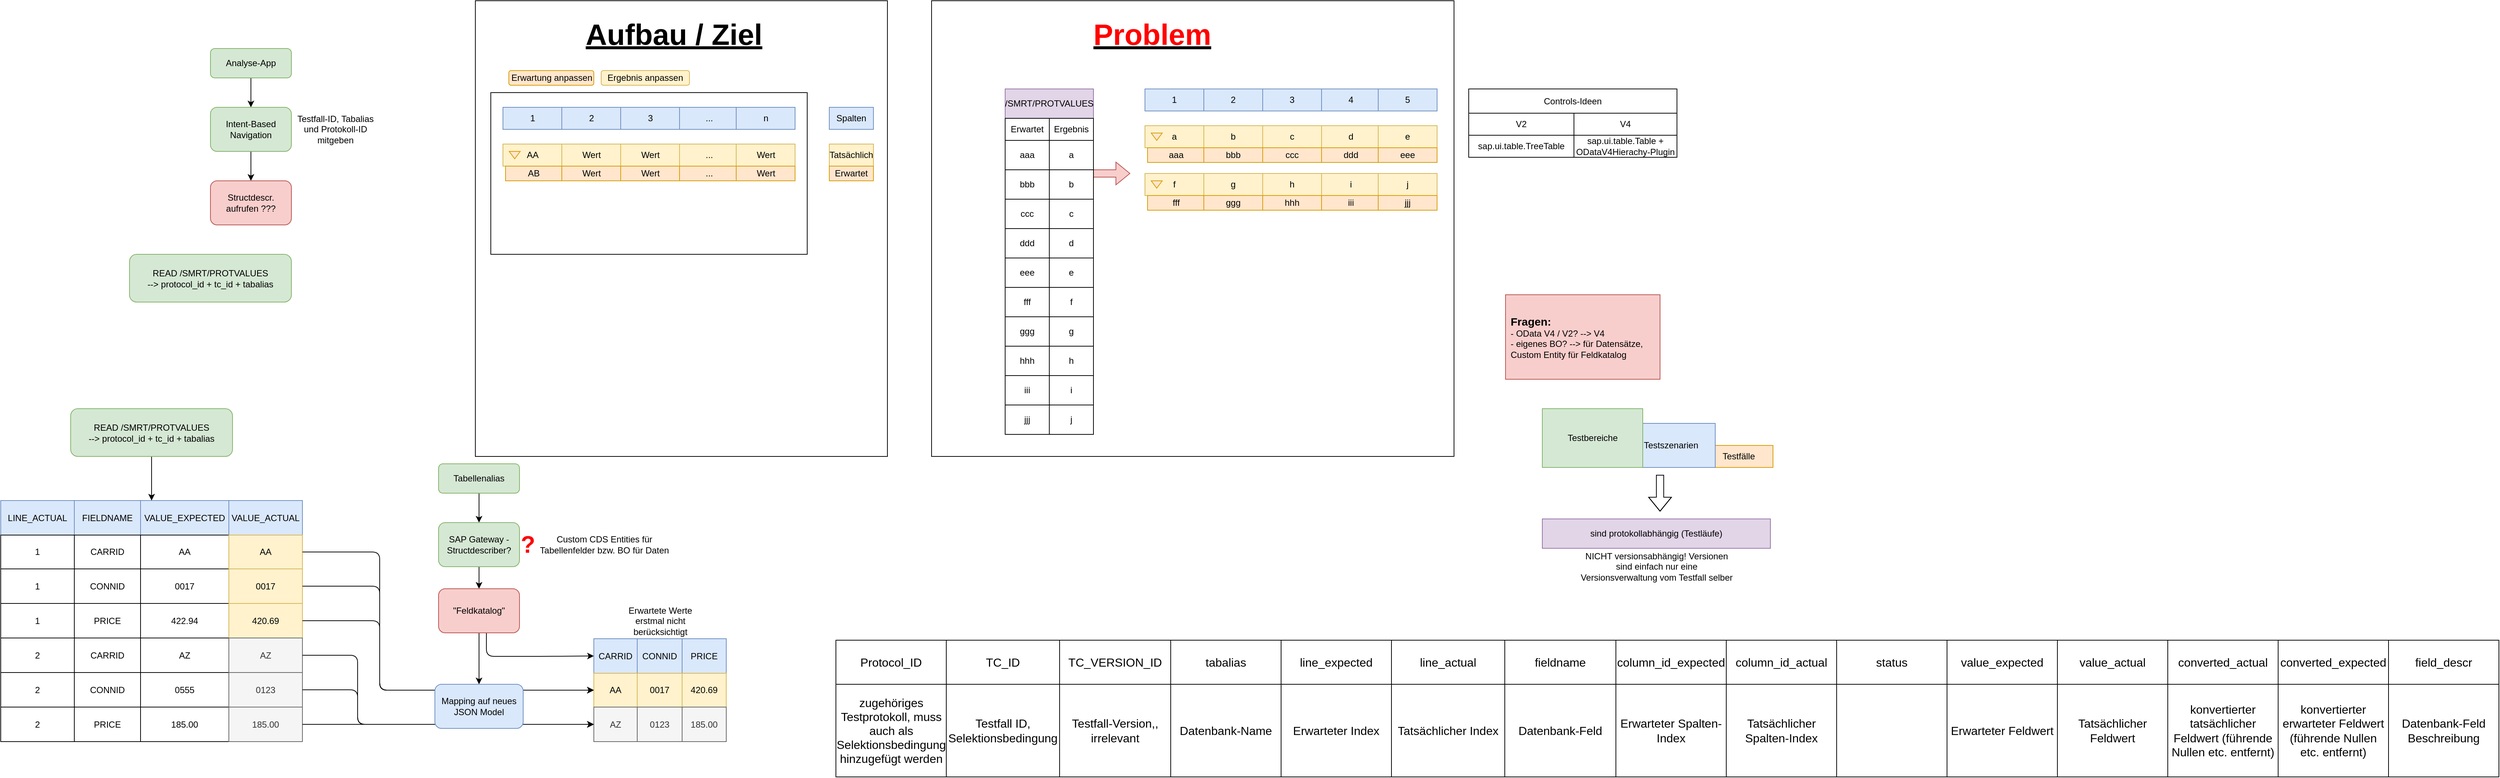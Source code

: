 <mxfile version="28.2.8">
  <diagram name="Seite-1" id="lBMEEyc_BJLMuaJKhjvF">
    <mxGraphModel dx="1426" dy="749" grid="1" gridSize="10" guides="1" tooltips="1" connect="1" arrows="1" fold="1" page="1" pageScale="1" pageWidth="827" pageHeight="1169" math="0" shadow="0">
      <root>
        <mxCell id="0" />
        <mxCell id="1" parent="0" />
        <mxCell id="tQHxq5KzASbdz7qVQXqO-63" value="" style="rounded=0;whiteSpace=wrap;html=1;" parent="1" vertex="1">
          <mxGeometry x="1320" y="80" width="710" height="620" as="geometry" />
        </mxCell>
        <mxCell id="tQHxq5KzASbdz7qVQXqO-61" value="" style="rounded=0;whiteSpace=wrap;html=1;" parent="1" vertex="1">
          <mxGeometry x="700" y="80" width="560" height="620" as="geometry" />
        </mxCell>
        <mxCell id="nAWwZKMb3a22kS9MdofH-3" style="edgeStyle=orthogonalEdgeStyle;rounded=0;orthogonalLoop=1;jettySize=auto;html=1;" parent="1" source="nAWwZKMb3a22kS9MdofH-1" target="nAWwZKMb3a22kS9MdofH-2" edge="1">
          <mxGeometry relative="1" as="geometry" />
        </mxCell>
        <mxCell id="nAWwZKMb3a22kS9MdofH-1" value="Analyse-App" style="rounded=1;whiteSpace=wrap;html=1;fillColor=#d5e8d4;strokeColor=#82b366;" parent="1" vertex="1">
          <mxGeometry x="340" y="145" width="110" height="40" as="geometry" />
        </mxCell>
        <mxCell id="nAWwZKMb3a22kS9MdofH-5" style="edgeStyle=orthogonalEdgeStyle;rounded=0;orthogonalLoop=1;jettySize=auto;html=1;" parent="1" source="nAWwZKMb3a22kS9MdofH-2" target="nAWwZKMb3a22kS9MdofH-4" edge="1">
          <mxGeometry relative="1" as="geometry" />
        </mxCell>
        <mxCell id="nAWwZKMb3a22kS9MdofH-2" value="Intent-Based Navigation" style="rounded=1;whiteSpace=wrap;html=1;fillColor=#d5e8d4;strokeColor=#82b366;" parent="1" vertex="1">
          <mxGeometry x="340" y="225" width="110" height="60" as="geometry" />
        </mxCell>
        <mxCell id="nAWwZKMb3a22kS9MdofH-4" value="Structdescr. aufrufen ???" style="rounded=1;whiteSpace=wrap;html=1;fillColor=#f8cecc;strokeColor=#b85450;" parent="1" vertex="1">
          <mxGeometry x="340" y="325" width="110" height="60" as="geometry" />
        </mxCell>
        <mxCell id="nAWwZKMb3a22kS9MdofH-6" value="READ /SMRT/PROTVALUES&lt;div&gt;--&amp;gt; protocol_id + tc_id + tabalias&lt;/div&gt;" style="rounded=1;whiteSpace=wrap;html=1;fillColor=#d5e8d4;strokeColor=#82b366;" parent="1" vertex="1">
          <mxGeometry x="230" y="425" width="220" height="65" as="geometry" />
        </mxCell>
        <mxCell id="nAWwZKMb3a22kS9MdofH-8" value="" style="rounded=0;whiteSpace=wrap;html=1;" parent="1" vertex="1">
          <mxGeometry x="721" y="205" width="430" height="220" as="geometry" />
        </mxCell>
        <mxCell id="nAWwZKMb3a22kS9MdofH-9" value="1" style="rounded=0;whiteSpace=wrap;html=1;fillColor=#dae8fc;strokeColor=#6c8ebf;" parent="1" vertex="1">
          <mxGeometry x="737.5" y="225" width="80" height="30" as="geometry" />
        </mxCell>
        <mxCell id="nAWwZKMb3a22kS9MdofH-10" value="2" style="rounded=0;whiteSpace=wrap;html=1;fillColor=#dae8fc;strokeColor=#6c8ebf;" parent="1" vertex="1">
          <mxGeometry x="817.5" y="225" width="80" height="30" as="geometry" />
        </mxCell>
        <mxCell id="nAWwZKMb3a22kS9MdofH-11" value="3" style="rounded=0;whiteSpace=wrap;html=1;fillColor=#dae8fc;strokeColor=#6c8ebf;" parent="1" vertex="1">
          <mxGeometry x="897.5" y="225" width="80" height="30" as="geometry" />
        </mxCell>
        <mxCell id="nAWwZKMb3a22kS9MdofH-12" value="..." style="rounded=0;whiteSpace=wrap;html=1;fillColor=#dae8fc;strokeColor=#6c8ebf;" parent="1" vertex="1">
          <mxGeometry x="977.5" y="225" width="80" height="30" as="geometry" />
        </mxCell>
        <mxCell id="nAWwZKMb3a22kS9MdofH-13" value="n" style="rounded=0;whiteSpace=wrap;html=1;fillColor=#dae8fc;strokeColor=#6c8ebf;" parent="1" vertex="1">
          <mxGeometry x="1054.5" y="225" width="80" height="30" as="geometry" />
        </mxCell>
        <mxCell id="nAWwZKMb3a22kS9MdofH-14" value="Spalten" style="text;html=1;whiteSpace=wrap;strokeColor=#6c8ebf;fillColor=#dae8fc;align=center;verticalAlign=middle;rounded=0;" parent="1" vertex="1">
          <mxGeometry x="1181" y="225" width="60" height="30" as="geometry" />
        </mxCell>
        <mxCell id="nAWwZKMb3a22kS9MdofH-16" value="AA" style="rounded=0;whiteSpace=wrap;html=1;fillColor=#fff2cc;strokeColor=#d6b656;" parent="1" vertex="1">
          <mxGeometry x="737.5" y="275" width="80" height="30" as="geometry" />
        </mxCell>
        <mxCell id="nAWwZKMb3a22kS9MdofH-17" value="Wert" style="rounded=0;whiteSpace=wrap;html=1;fillColor=#fff2cc;strokeColor=#d6b656;" parent="1" vertex="1">
          <mxGeometry x="817.5" y="275" width="80" height="30" as="geometry" />
        </mxCell>
        <mxCell id="nAWwZKMb3a22kS9MdofH-18" value="Wert" style="rounded=0;whiteSpace=wrap;html=1;fillColor=#fff2cc;strokeColor=#d6b656;" parent="1" vertex="1">
          <mxGeometry x="897.5" y="275" width="80" height="30" as="geometry" />
        </mxCell>
        <mxCell id="nAWwZKMb3a22kS9MdofH-21" value="..." style="rounded=0;whiteSpace=wrap;html=1;fillColor=#fff2cc;strokeColor=#d6b656;" parent="1" vertex="1">
          <mxGeometry x="977.5" y="275" width="80" height="30" as="geometry" />
        </mxCell>
        <mxCell id="nAWwZKMb3a22kS9MdofH-22" value="Wert" style="rounded=0;whiteSpace=wrap;html=1;fillColor=#fff2cc;strokeColor=#d6b656;" parent="1" vertex="1">
          <mxGeometry x="1054.5" y="275" width="80" height="30" as="geometry" />
        </mxCell>
        <mxCell id="nAWwZKMb3a22kS9MdofH-24" value="AB" style="rounded=0;whiteSpace=wrap;html=1;fillColor=#ffe6cc;strokeColor=#d79b00;" parent="1" vertex="1">
          <mxGeometry x="741" y="305" width="76.5" height="20" as="geometry" />
        </mxCell>
        <mxCell id="nAWwZKMb3a22kS9MdofH-25" value="Wert" style="rounded=0;whiteSpace=wrap;html=1;fillColor=#ffe6cc;strokeColor=#d79b00;" parent="1" vertex="1">
          <mxGeometry x="817.5" y="305" width="80" height="20" as="geometry" />
        </mxCell>
        <mxCell id="nAWwZKMb3a22kS9MdofH-26" value="Wert" style="rounded=0;whiteSpace=wrap;html=1;fillColor=#ffe6cc;strokeColor=#d79b00;" parent="1" vertex="1">
          <mxGeometry x="897.5" y="305" width="80" height="20" as="geometry" />
        </mxCell>
        <mxCell id="nAWwZKMb3a22kS9MdofH-27" value="..." style="rounded=0;whiteSpace=wrap;html=1;fillColor=#ffe6cc;strokeColor=#d79b00;" parent="1" vertex="1">
          <mxGeometry x="977.5" y="305" width="80" height="20" as="geometry" />
        </mxCell>
        <mxCell id="nAWwZKMb3a22kS9MdofH-28" value="Wert" style="rounded=0;whiteSpace=wrap;html=1;fillColor=#ffe6cc;strokeColor=#d79b00;" parent="1" vertex="1">
          <mxGeometry x="1054.5" y="305" width="80" height="20" as="geometry" />
        </mxCell>
        <mxCell id="nAWwZKMb3a22kS9MdofH-29" value="" style="triangle;whiteSpace=wrap;html=1;rotation=90;fillColor=#ffe6cc;strokeColor=#d79b00;" parent="1" vertex="1">
          <mxGeometry x="748.5" y="282.5" width="10" height="15" as="geometry" />
        </mxCell>
        <mxCell id="nAWwZKMb3a22kS9MdofH-30" value="Tatsächlich" style="rounded=0;whiteSpace=wrap;html=1;fillColor=#fff2cc;strokeColor=#d6b656;" parent="1" vertex="1">
          <mxGeometry x="1181" y="275" width="60" height="30" as="geometry" />
        </mxCell>
        <mxCell id="nAWwZKMb3a22kS9MdofH-31" value="Erwartet" style="rounded=0;whiteSpace=wrap;html=1;fillColor=#ffe6cc;strokeColor=#d79b00;" parent="1" vertex="1">
          <mxGeometry x="1181" y="305" width="60" height="20" as="geometry" />
        </mxCell>
        <mxCell id="Tf0pKiQDm-MoqfeCtS7O-1" value="Erwartung anpassen" style="rounded=1;whiteSpace=wrap;html=1;fillColor=#ffe6cc;strokeColor=#d79b00;" parent="1" vertex="1">
          <mxGeometry x="745.5" y="175" width="115.5" height="20" as="geometry" />
        </mxCell>
        <mxCell id="Tf0pKiQDm-MoqfeCtS7O-2" value="Ergebnis anpassen" style="rounded=1;whiteSpace=wrap;html=1;fillColor=#fff2cc;strokeColor=#d6b656;" parent="1" vertex="1">
          <mxGeometry x="871" y="175" width="120" height="20" as="geometry" />
        </mxCell>
        <mxCell id="tQHxq5KzASbdz7qVQXqO-1" value="Testfälle" style="rounded=0;whiteSpace=wrap;html=1;fillColor=#ffe6cc;strokeColor=#d79b00;" parent="1" vertex="1">
          <mxGeometry x="2370" y="685" width="93.5" height="30" as="geometry" />
        </mxCell>
        <mxCell id="tQHxq5KzASbdz7qVQXqO-2" value="Testszenarien" style="rounded=0;whiteSpace=wrap;html=1;fillColor=#dae8fc;strokeColor=#6c8ebf;" parent="1" vertex="1">
          <mxGeometry x="2265" y="655" width="120" height="60" as="geometry" />
        </mxCell>
        <mxCell id="tQHxq5KzASbdz7qVQXqO-3" value="Testbereiche" style="rounded=0;whiteSpace=wrap;html=1;labelPosition=center;verticalLabelPosition=middle;align=center;verticalAlign=middle;fillColor=#d5e8d4;strokeColor=#82b366;" parent="1" vertex="1">
          <mxGeometry x="2150" y="635" width="136.5" height="80" as="geometry" />
        </mxCell>
        <mxCell id="tQHxq5KzASbdz7qVQXqO-4" value="sind protokollabhängig (Testläufe)" style="rounded=0;whiteSpace=wrap;html=1;fillColor=#e1d5e7;strokeColor=#9673a6;" parent="1" vertex="1">
          <mxGeometry x="2150" y="785" width="310" height="40" as="geometry" />
        </mxCell>
        <mxCell id="tQHxq5KzASbdz7qVQXqO-6" value="" style="shape=flexArrow;endArrow=classic;html=1;rounded=0;" parent="1" edge="1">
          <mxGeometry width="50" height="50" relative="1" as="geometry">
            <mxPoint x="2310" y="725" as="sourcePoint" />
            <mxPoint x="2310" y="775" as="targetPoint" />
            <Array as="points">
              <mxPoint x="2310" y="745" />
            </Array>
          </mxGeometry>
        </mxCell>
        <mxCell id="tQHxq5KzASbdz7qVQXqO-7" value="Testfall-ID, Tabalias und Protokoll-ID mitgeben" style="text;html=1;whiteSpace=wrap;strokeColor=none;fillColor=none;align=center;verticalAlign=middle;rounded=0;" parent="1" vertex="1">
          <mxGeometry x="450" y="235" width="120" height="40" as="geometry" />
        </mxCell>
        <mxCell id="tQHxq5KzASbdz7qVQXqO-13" value="aaa" style="rounded=0;whiteSpace=wrap;html=1;" parent="1" vertex="1">
          <mxGeometry x="1420" y="270" width="60" height="40" as="geometry" />
        </mxCell>
        <mxCell id="tQHxq5KzASbdz7qVQXqO-23" value="/SMRT/PROTVALUES" style="rounded=0;whiteSpace=wrap;html=1;fillColor=#e1d5e7;strokeColor=#9673a6;" parent="1" vertex="1">
          <mxGeometry x="1420" y="200" width="120" height="40" as="geometry" />
        </mxCell>
        <mxCell id="tQHxq5KzASbdz7qVQXqO-24" value="1" style="rounded=0;whiteSpace=wrap;html=1;fillColor=#dae8fc;strokeColor=#6c8ebf;" parent="1" vertex="1">
          <mxGeometry x="1610" y="200" width="80" height="30" as="geometry" />
        </mxCell>
        <mxCell id="tQHxq5KzASbdz7qVQXqO-25" value="2" style="rounded=0;whiteSpace=wrap;html=1;fillColor=#dae8fc;strokeColor=#6c8ebf;" parent="1" vertex="1">
          <mxGeometry x="1690" y="200" width="80" height="30" as="geometry" />
        </mxCell>
        <mxCell id="tQHxq5KzASbdz7qVQXqO-26" value="3" style="rounded=0;whiteSpace=wrap;html=1;fillColor=#dae8fc;strokeColor=#6c8ebf;" parent="1" vertex="1">
          <mxGeometry x="1770" y="200" width="80" height="30" as="geometry" />
        </mxCell>
        <mxCell id="tQHxq5KzASbdz7qVQXqO-27" value="4" style="rounded=0;whiteSpace=wrap;html=1;fillColor=#dae8fc;strokeColor=#6c8ebf;" parent="1" vertex="1">
          <mxGeometry x="1850" y="200" width="80" height="30" as="geometry" />
        </mxCell>
        <mxCell id="tQHxq5KzASbdz7qVQXqO-28" value="5" style="rounded=0;whiteSpace=wrap;html=1;fillColor=#dae8fc;strokeColor=#6c8ebf;" parent="1" vertex="1">
          <mxGeometry x="1927" y="200" width="80" height="30" as="geometry" />
        </mxCell>
        <mxCell id="tQHxq5KzASbdz7qVQXqO-29" value="a" style="rounded=0;whiteSpace=wrap;html=1;fillColor=#fff2cc;strokeColor=#d6b656;" parent="1" vertex="1">
          <mxGeometry x="1610" y="250" width="80" height="30" as="geometry" />
        </mxCell>
        <mxCell id="tQHxq5KzASbdz7qVQXqO-30" value="b" style="rounded=0;whiteSpace=wrap;html=1;fillColor=#fff2cc;strokeColor=#d6b656;" parent="1" vertex="1">
          <mxGeometry x="1690" y="250" width="80" height="30" as="geometry" />
        </mxCell>
        <mxCell id="tQHxq5KzASbdz7qVQXqO-31" value="c" style="rounded=0;whiteSpace=wrap;html=1;fillColor=#fff2cc;strokeColor=#d6b656;" parent="1" vertex="1">
          <mxGeometry x="1770" y="250" width="80" height="30" as="geometry" />
        </mxCell>
        <mxCell id="tQHxq5KzASbdz7qVQXqO-32" value="d" style="rounded=0;whiteSpace=wrap;html=1;fillColor=#fff2cc;strokeColor=#d6b656;" parent="1" vertex="1">
          <mxGeometry x="1850" y="250" width="80" height="30" as="geometry" />
        </mxCell>
        <mxCell id="tQHxq5KzASbdz7qVQXqO-33" value="e" style="rounded=0;whiteSpace=wrap;html=1;fillColor=#fff2cc;strokeColor=#d6b656;" parent="1" vertex="1">
          <mxGeometry x="1927" y="250" width="80" height="30" as="geometry" />
        </mxCell>
        <mxCell id="tQHxq5KzASbdz7qVQXqO-34" value="aaa" style="rounded=0;whiteSpace=wrap;html=1;fillColor=#ffe6cc;strokeColor=#d79b00;" parent="1" vertex="1">
          <mxGeometry x="1613.5" y="280" width="76.5" height="20" as="geometry" />
        </mxCell>
        <mxCell id="tQHxq5KzASbdz7qVQXqO-35" value="bbb" style="rounded=0;whiteSpace=wrap;html=1;fillColor=#ffe6cc;strokeColor=#d79b00;" parent="1" vertex="1">
          <mxGeometry x="1690" y="280" width="80" height="20" as="geometry" />
        </mxCell>
        <mxCell id="tQHxq5KzASbdz7qVQXqO-36" value="ccc" style="rounded=0;whiteSpace=wrap;html=1;fillColor=#ffe6cc;strokeColor=#d79b00;" parent="1" vertex="1">
          <mxGeometry x="1770" y="280" width="80" height="20" as="geometry" />
        </mxCell>
        <mxCell id="tQHxq5KzASbdz7qVQXqO-37" value="ddd" style="rounded=0;whiteSpace=wrap;html=1;fillColor=#ffe6cc;strokeColor=#d79b00;" parent="1" vertex="1">
          <mxGeometry x="1850" y="280" width="80" height="20" as="geometry" />
        </mxCell>
        <mxCell id="tQHxq5KzASbdz7qVQXqO-38" value="eee" style="rounded=0;whiteSpace=wrap;html=1;fillColor=#ffe6cc;strokeColor=#d79b00;" parent="1" vertex="1">
          <mxGeometry x="1927" y="280" width="80" height="20" as="geometry" />
        </mxCell>
        <mxCell id="tQHxq5KzASbdz7qVQXqO-39" value="" style="triangle;whiteSpace=wrap;html=1;rotation=90;fillColor=#ffe6cc;strokeColor=#d79b00;" parent="1" vertex="1">
          <mxGeometry x="1621" y="257.5" width="10" height="15" as="geometry" />
        </mxCell>
        <mxCell id="tQHxq5KzASbdz7qVQXqO-40" value="f" style="rounded=0;whiteSpace=wrap;html=1;fillColor=#fff2cc;strokeColor=#d6b656;" parent="1" vertex="1">
          <mxGeometry x="1610" y="315" width="80" height="30" as="geometry" />
        </mxCell>
        <mxCell id="tQHxq5KzASbdz7qVQXqO-41" value="g" style="rounded=0;whiteSpace=wrap;html=1;fillColor=#fff2cc;strokeColor=#d6b656;" parent="1" vertex="1">
          <mxGeometry x="1690" y="315" width="80" height="30" as="geometry" />
        </mxCell>
        <mxCell id="tQHxq5KzASbdz7qVQXqO-42" value="h" style="rounded=0;whiteSpace=wrap;html=1;fillColor=#fff2cc;strokeColor=#d6b656;" parent="1" vertex="1">
          <mxGeometry x="1770" y="315" width="80" height="30" as="geometry" />
        </mxCell>
        <mxCell id="tQHxq5KzASbdz7qVQXqO-43" value="i" style="rounded=0;whiteSpace=wrap;html=1;fillColor=#fff2cc;strokeColor=#d6b656;" parent="1" vertex="1">
          <mxGeometry x="1850" y="315" width="80" height="30" as="geometry" />
        </mxCell>
        <mxCell id="tQHxq5KzASbdz7qVQXqO-44" value="j" style="rounded=0;whiteSpace=wrap;html=1;fillColor=#fff2cc;strokeColor=#d6b656;" parent="1" vertex="1">
          <mxGeometry x="1927" y="315" width="80" height="30" as="geometry" />
        </mxCell>
        <mxCell id="tQHxq5KzASbdz7qVQXqO-45" value="fff" style="rounded=0;whiteSpace=wrap;html=1;fillColor=#ffe6cc;strokeColor=#d79b00;" parent="1" vertex="1">
          <mxGeometry x="1613.5" y="345" width="76.5" height="20" as="geometry" />
        </mxCell>
        <mxCell id="tQHxq5KzASbdz7qVQXqO-46" value="ggg" style="rounded=0;whiteSpace=wrap;html=1;fillColor=#ffe6cc;strokeColor=#d79b00;" parent="1" vertex="1">
          <mxGeometry x="1690" y="345" width="80" height="20" as="geometry" />
        </mxCell>
        <mxCell id="tQHxq5KzASbdz7qVQXqO-47" value="hhh" style="rounded=0;whiteSpace=wrap;html=1;fillColor=#ffe6cc;strokeColor=#d79b00;" parent="1" vertex="1">
          <mxGeometry x="1770" y="345" width="80" height="20" as="geometry" />
        </mxCell>
        <mxCell id="tQHxq5KzASbdz7qVQXqO-48" value="iii" style="rounded=0;whiteSpace=wrap;html=1;fillColor=#ffe6cc;strokeColor=#d79b00;" parent="1" vertex="1">
          <mxGeometry x="1850" y="345" width="80" height="20" as="geometry" />
        </mxCell>
        <mxCell id="tQHxq5KzASbdz7qVQXqO-49" value="jjj" style="rounded=0;whiteSpace=wrap;html=1;fillColor=#ffe6cc;strokeColor=#d79b00;" parent="1" vertex="1">
          <mxGeometry x="1927" y="345" width="80" height="20" as="geometry" />
        </mxCell>
        <mxCell id="tQHxq5KzASbdz7qVQXqO-50" value="" style="triangle;whiteSpace=wrap;html=1;rotation=90;fillColor=#ffe6cc;strokeColor=#d79b00;" parent="1" vertex="1">
          <mxGeometry x="1621" y="322.5" width="10" height="15" as="geometry" />
        </mxCell>
        <mxCell id="tQHxq5KzASbdz7qVQXqO-51" value="" style="shape=flexArrow;endArrow=classic;html=1;rounded=0;fillColor=#f8cecc;strokeColor=#b85450;" parent="1" edge="1">
          <mxGeometry width="50" height="50" relative="1" as="geometry">
            <mxPoint x="1530" y="315" as="sourcePoint" />
            <mxPoint x="1590" y="315" as="targetPoint" />
          </mxGeometry>
        </mxCell>
        <mxCell id="tQHxq5KzASbdz7qVQXqO-53" value="&lt;b&gt;&lt;u&gt;Aufbau / Ziel&lt;/u&gt;&lt;/b&gt;" style="text;html=1;whiteSpace=wrap;strokeColor=none;fillColor=none;align=center;verticalAlign=middle;rounded=0;fontSize=40;" parent="1" vertex="1">
          <mxGeometry x="840" y="90" width="260" height="70" as="geometry" />
        </mxCell>
        <mxCell id="tQHxq5KzASbdz7qVQXqO-57" value="NICHT versionsabhängig! Versionen sind einfach nur eine Versionsverwaltung vom Testfall selber" style="text;html=1;whiteSpace=wrap;strokeColor=none;fillColor=none;align=center;verticalAlign=middle;rounded=0;" parent="1" vertex="1">
          <mxGeometry x="2198.5" y="825" width="213" height="50" as="geometry" />
        </mxCell>
        <mxCell id="tQHxq5KzASbdz7qVQXqO-62" value="&lt;b&gt;&lt;u&gt;&lt;font style=&quot;color: rgb(255, 0, 0);&quot;&gt;Problem&lt;/font&gt;&lt;/u&gt;&lt;/b&gt;" style="text;html=1;whiteSpace=wrap;strokeColor=none;fillColor=none;align=center;verticalAlign=middle;rounded=0;fontSize=40;" parent="1" vertex="1">
          <mxGeometry x="1490" y="90" width="260" height="70" as="geometry" />
        </mxCell>
        <mxCell id="dm4QpjcQpoRG3GsXEh8C-5" value="a" style="rounded=0;whiteSpace=wrap;html=1;" parent="1" vertex="1">
          <mxGeometry x="1480" y="270" width="60" height="40" as="geometry" />
        </mxCell>
        <mxCell id="dm4QpjcQpoRG3GsXEh8C-6" value="bbb" style="rounded=0;whiteSpace=wrap;html=1;" parent="1" vertex="1">
          <mxGeometry x="1420" y="310" width="60" height="40" as="geometry" />
        </mxCell>
        <mxCell id="dm4QpjcQpoRG3GsXEh8C-7" value="b" style="rounded=0;whiteSpace=wrap;html=1;" parent="1" vertex="1">
          <mxGeometry x="1480" y="310" width="60" height="40" as="geometry" />
        </mxCell>
        <mxCell id="dm4QpjcQpoRG3GsXEh8C-8" value="ccc" style="rounded=0;whiteSpace=wrap;html=1;" parent="1" vertex="1">
          <mxGeometry x="1420" y="350" width="60" height="40" as="geometry" />
        </mxCell>
        <mxCell id="dm4QpjcQpoRG3GsXEh8C-9" value="c" style="rounded=0;whiteSpace=wrap;html=1;" parent="1" vertex="1">
          <mxGeometry x="1480" y="350" width="60" height="40" as="geometry" />
        </mxCell>
        <mxCell id="dm4QpjcQpoRG3GsXEh8C-10" value="ddd" style="rounded=0;whiteSpace=wrap;html=1;" parent="1" vertex="1">
          <mxGeometry x="1420" y="390" width="60" height="40" as="geometry" />
        </mxCell>
        <mxCell id="dm4QpjcQpoRG3GsXEh8C-11" value="d" style="rounded=0;whiteSpace=wrap;html=1;" parent="1" vertex="1">
          <mxGeometry x="1480" y="390" width="60" height="40" as="geometry" />
        </mxCell>
        <mxCell id="dm4QpjcQpoRG3GsXEh8C-12" value="eee" style="rounded=0;whiteSpace=wrap;html=1;" parent="1" vertex="1">
          <mxGeometry x="1420" y="430" width="60" height="40" as="geometry" />
        </mxCell>
        <mxCell id="dm4QpjcQpoRG3GsXEh8C-13" value="e" style="rounded=0;whiteSpace=wrap;html=1;" parent="1" vertex="1">
          <mxGeometry x="1480" y="430" width="60" height="40" as="geometry" />
        </mxCell>
        <mxCell id="dm4QpjcQpoRG3GsXEh8C-14" value="fff" style="rounded=0;whiteSpace=wrap;html=1;" parent="1" vertex="1">
          <mxGeometry x="1420" y="470" width="60" height="40" as="geometry" />
        </mxCell>
        <mxCell id="dm4QpjcQpoRG3GsXEh8C-15" value="f" style="rounded=0;whiteSpace=wrap;html=1;" parent="1" vertex="1">
          <mxGeometry x="1480" y="470" width="60" height="40" as="geometry" />
        </mxCell>
        <mxCell id="dm4QpjcQpoRG3GsXEh8C-16" value="ggg" style="rounded=0;whiteSpace=wrap;html=1;" parent="1" vertex="1">
          <mxGeometry x="1420" y="510" width="60" height="40" as="geometry" />
        </mxCell>
        <mxCell id="dm4QpjcQpoRG3GsXEh8C-17" value="g" style="rounded=0;whiteSpace=wrap;html=1;" parent="1" vertex="1">
          <mxGeometry x="1480" y="510" width="60" height="40" as="geometry" />
        </mxCell>
        <mxCell id="dm4QpjcQpoRG3GsXEh8C-18" value="hhh" style="rounded=0;whiteSpace=wrap;html=1;" parent="1" vertex="1">
          <mxGeometry x="1420" y="550" width="60" height="40" as="geometry" />
        </mxCell>
        <mxCell id="dm4QpjcQpoRG3GsXEh8C-19" value="h" style="rounded=0;whiteSpace=wrap;html=1;" parent="1" vertex="1">
          <mxGeometry x="1480" y="550" width="60" height="40" as="geometry" />
        </mxCell>
        <mxCell id="dm4QpjcQpoRG3GsXEh8C-20" value="iii" style="rounded=0;whiteSpace=wrap;html=1;" parent="1" vertex="1">
          <mxGeometry x="1420" y="590" width="60" height="40" as="geometry" />
        </mxCell>
        <mxCell id="dm4QpjcQpoRG3GsXEh8C-21" value="i" style="rounded=0;whiteSpace=wrap;html=1;" parent="1" vertex="1">
          <mxGeometry x="1480" y="590" width="60" height="40" as="geometry" />
        </mxCell>
        <mxCell id="dm4QpjcQpoRG3GsXEh8C-22" value="jjj" style="rounded=0;whiteSpace=wrap;html=1;" parent="1" vertex="1">
          <mxGeometry x="1420" y="630" width="60" height="40" as="geometry" />
        </mxCell>
        <mxCell id="dm4QpjcQpoRG3GsXEh8C-23" value="j" style="rounded=0;whiteSpace=wrap;html=1;" parent="1" vertex="1">
          <mxGeometry x="1480" y="630" width="60" height="40" as="geometry" />
        </mxCell>
        <mxCell id="dm4QpjcQpoRG3GsXEh8C-24" value="Erwartet" style="rounded=0;whiteSpace=wrap;html=1;" parent="1" vertex="1">
          <mxGeometry x="1420" y="240" width="60" height="30" as="geometry" />
        </mxCell>
        <mxCell id="dm4QpjcQpoRG3GsXEh8C-25" value="Ergebnis" style="rounded=0;whiteSpace=wrap;html=1;" parent="1" vertex="1">
          <mxGeometry x="1480" y="240" width="60" height="30" as="geometry" />
        </mxCell>
        <mxCell id="dm4QpjcQpoRG3GsXEh8C-27" value="Controls-Ideen" style="rounded=0;whiteSpace=wrap;html=1;direction=south;" parent="1" vertex="1">
          <mxGeometry x="2050" y="200" width="283" height="33" as="geometry" />
        </mxCell>
        <mxCell id="dm4QpjcQpoRG3GsXEh8C-29" value="V2" style="rounded=0;whiteSpace=wrap;html=1;" parent="1" vertex="1">
          <mxGeometry x="2050" y="233" width="143" height="30" as="geometry" />
        </mxCell>
        <mxCell id="dm4QpjcQpoRG3GsXEh8C-30" value="V4" style="rounded=0;whiteSpace=wrap;html=1;" parent="1" vertex="1">
          <mxGeometry x="2193" y="233" width="140" height="30" as="geometry" />
        </mxCell>
        <mxCell id="dm4QpjcQpoRG3GsXEh8C-32" value="sap.ui.table.TreeTable" style="rounded=0;whiteSpace=wrap;html=1;" parent="1" vertex="1">
          <mxGeometry x="2050" y="263" width="143" height="30" as="geometry" />
        </mxCell>
        <mxCell id="dm4QpjcQpoRG3GsXEh8C-33" value="sap.ui.table.Table + ODataV4Hierachy-Plugin" style="rounded=0;whiteSpace=wrap;html=1;" parent="1" vertex="1">
          <mxGeometry x="2193" y="263" width="140" height="30" as="geometry" />
        </mxCell>
        <mxCell id="dm4QpjcQpoRG3GsXEh8C-35" value="&lt;b&gt;&lt;font style=&quot;font-size: 15px;&quot;&gt;Fragen:&lt;/font&gt;&lt;/b&gt;&lt;div&gt;- OData V4 / V2? --&amp;gt; V4&lt;/div&gt;&lt;div&gt;- eigenes BO? --&amp;gt; für Datensätze, Custom Entity für Feldkatalog&lt;/div&gt;" style="text;html=1;whiteSpace=wrap;align=left;verticalAlign=middle;rounded=0;fillColor=#f8cecc;strokeColor=#b85450;spacingLeft=5;" parent="1" vertex="1">
          <mxGeometry x="2100" y="480" width="210" height="115" as="geometry" />
        </mxCell>
        <mxCell id="dm4QpjcQpoRG3GsXEh8C-40" value="" style="childLayout=tableLayout;recursiveResize=0;shadow=0;fillColor=none;" parent="1" vertex="1">
          <mxGeometry x="55" y="760" width="410" height="328" as="geometry" />
        </mxCell>
        <mxCell id="dm4QpjcQpoRG3GsXEh8C-41" value="" style="shape=tableRow;horizontal=0;startSize=0;swimlaneHead=0;swimlaneBody=0;top=0;left=0;bottom=0;right=0;dropTarget=0;collapsible=0;recursiveResize=0;expand=0;fontStyle=0;fillColor=#dae8fc;strokeColor=#6c8ebf;" parent="dm4QpjcQpoRG3GsXEh8C-40" vertex="1">
          <mxGeometry width="410" height="47" as="geometry" />
        </mxCell>
        <mxCell id="dm4QpjcQpoRG3GsXEh8C-42" value="LINE_ACTUAL" style="connectable=0;recursiveResize=0;strokeColor=#6c8ebf;fillColor=#dae8fc;align=center;whiteSpace=wrap;html=1;" parent="dm4QpjcQpoRG3GsXEh8C-41" vertex="1">
          <mxGeometry width="100" height="47" as="geometry">
            <mxRectangle width="100" height="47" as="alternateBounds" />
          </mxGeometry>
        </mxCell>
        <mxCell id="dm4QpjcQpoRG3GsXEh8C-43" value="FIELDNAME" style="connectable=0;recursiveResize=0;strokeColor=#6c8ebf;fillColor=#dae8fc;align=center;whiteSpace=wrap;html=1;" parent="dm4QpjcQpoRG3GsXEh8C-41" vertex="1">
          <mxGeometry x="100" width="90" height="47" as="geometry">
            <mxRectangle width="90" height="47" as="alternateBounds" />
          </mxGeometry>
        </mxCell>
        <mxCell id="dm4QpjcQpoRG3GsXEh8C-44" value="VALUE_EXPECTED" style="connectable=0;recursiveResize=0;strokeColor=#6c8ebf;fillColor=#dae8fc;align=center;whiteSpace=wrap;html=1;" parent="dm4QpjcQpoRG3GsXEh8C-41" vertex="1">
          <mxGeometry x="190" width="120" height="47" as="geometry">
            <mxRectangle width="120" height="47" as="alternateBounds" />
          </mxGeometry>
        </mxCell>
        <mxCell id="dm4QpjcQpoRG3GsXEh8C-53" value="VALUE_ACTUAL" style="connectable=0;recursiveResize=0;strokeColor=#6c8ebf;fillColor=#dae8fc;align=center;whiteSpace=wrap;html=1;" parent="dm4QpjcQpoRG3GsXEh8C-41" vertex="1">
          <mxGeometry x="310" width="100" height="47" as="geometry">
            <mxRectangle width="100" height="47" as="alternateBounds" />
          </mxGeometry>
        </mxCell>
        <mxCell id="dm4QpjcQpoRG3GsXEh8C-45" style="shape=tableRow;horizontal=0;startSize=0;swimlaneHead=0;swimlaneBody=0;top=0;left=0;bottom=0;right=0;dropTarget=0;collapsible=0;recursiveResize=0;expand=0;fontStyle=0;fillColor=#fff2cc;strokeColor=#d6b656;" parent="dm4QpjcQpoRG3GsXEh8C-40" vertex="1">
          <mxGeometry y="47" width="410" height="46" as="geometry" />
        </mxCell>
        <mxCell id="dm4QpjcQpoRG3GsXEh8C-46" value="1" style="connectable=0;recursiveResize=0;align=center;whiteSpace=wrap;html=1;" parent="dm4QpjcQpoRG3GsXEh8C-45" vertex="1">
          <mxGeometry width="100" height="46" as="geometry">
            <mxRectangle width="100" height="46" as="alternateBounds" />
          </mxGeometry>
        </mxCell>
        <mxCell id="dm4QpjcQpoRG3GsXEh8C-47" value="CARRID" style="connectable=0;recursiveResize=0;align=center;whiteSpace=wrap;html=1;" parent="dm4QpjcQpoRG3GsXEh8C-45" vertex="1">
          <mxGeometry x="100" width="90" height="46" as="geometry">
            <mxRectangle width="90" height="46" as="alternateBounds" />
          </mxGeometry>
        </mxCell>
        <mxCell id="dm4QpjcQpoRG3GsXEh8C-48" value="AA" style="connectable=0;recursiveResize=0;align=center;whiteSpace=wrap;html=1;" parent="dm4QpjcQpoRG3GsXEh8C-45" vertex="1">
          <mxGeometry x="190" width="120" height="46" as="geometry">
            <mxRectangle width="120" height="46" as="alternateBounds" />
          </mxGeometry>
        </mxCell>
        <mxCell id="dm4QpjcQpoRG3GsXEh8C-54" value="AA" style="connectable=0;recursiveResize=0;strokeColor=#d6b656;fillColor=#fff2cc;align=center;whiteSpace=wrap;html=1;" parent="dm4QpjcQpoRG3GsXEh8C-45" vertex="1">
          <mxGeometry x="310" width="100" height="46" as="geometry">
            <mxRectangle width="100" height="46" as="alternateBounds" />
          </mxGeometry>
        </mxCell>
        <mxCell id="dm4QpjcQpoRG3GsXEh8C-49" style="shape=tableRow;horizontal=0;startSize=0;swimlaneHead=0;swimlaneBody=0;top=0;left=0;bottom=0;right=0;dropTarget=0;collapsible=0;recursiveResize=0;expand=0;fontStyle=0;fillColor=#fff2cc;strokeColor=#d6b656;" parent="dm4QpjcQpoRG3GsXEh8C-40" vertex="1">
          <mxGeometry y="93" width="410" height="47" as="geometry" />
        </mxCell>
        <mxCell id="dm4QpjcQpoRG3GsXEh8C-50" value="1" style="connectable=0;recursiveResize=0;align=center;whiteSpace=wrap;html=1;" parent="dm4QpjcQpoRG3GsXEh8C-49" vertex="1">
          <mxGeometry width="100" height="47" as="geometry">
            <mxRectangle width="100" height="47" as="alternateBounds" />
          </mxGeometry>
        </mxCell>
        <mxCell id="dm4QpjcQpoRG3GsXEh8C-51" value="CONNID" style="connectable=0;recursiveResize=0;align=center;whiteSpace=wrap;html=1;" parent="dm4QpjcQpoRG3GsXEh8C-49" vertex="1">
          <mxGeometry x="100" width="90" height="47" as="geometry">
            <mxRectangle width="90" height="47" as="alternateBounds" />
          </mxGeometry>
        </mxCell>
        <mxCell id="dm4QpjcQpoRG3GsXEh8C-52" value="0017" style="connectable=0;recursiveResize=0;align=center;whiteSpace=wrap;html=1;" parent="dm4QpjcQpoRG3GsXEh8C-49" vertex="1">
          <mxGeometry x="190" width="120" height="47" as="geometry">
            <mxRectangle width="120" height="47" as="alternateBounds" />
          </mxGeometry>
        </mxCell>
        <mxCell id="dm4QpjcQpoRG3GsXEh8C-55" value="0017" style="connectable=0;recursiveResize=0;strokeColor=#d6b656;fillColor=#fff2cc;align=center;whiteSpace=wrap;html=1;" parent="dm4QpjcQpoRG3GsXEh8C-49" vertex="1">
          <mxGeometry x="310" width="100" height="47" as="geometry">
            <mxRectangle width="100" height="47" as="alternateBounds" />
          </mxGeometry>
        </mxCell>
        <mxCell id="dm4QpjcQpoRG3GsXEh8C-62" style="shape=tableRow;horizontal=0;startSize=0;swimlaneHead=0;swimlaneBody=0;top=0;left=0;bottom=0;right=0;dropTarget=0;collapsible=0;recursiveResize=0;expand=0;fontStyle=0;fillColor=#fff2cc;strokeColor=#d6b656;" parent="dm4QpjcQpoRG3GsXEh8C-40" vertex="1">
          <mxGeometry y="140" width="410" height="47" as="geometry" />
        </mxCell>
        <mxCell id="dm4QpjcQpoRG3GsXEh8C-63" value="1" style="connectable=0;recursiveResize=0;align=center;whiteSpace=wrap;html=1;" parent="dm4QpjcQpoRG3GsXEh8C-62" vertex="1">
          <mxGeometry width="100" height="47" as="geometry">
            <mxRectangle width="100" height="47" as="alternateBounds" />
          </mxGeometry>
        </mxCell>
        <mxCell id="dm4QpjcQpoRG3GsXEh8C-64" value="PRICE" style="connectable=0;recursiveResize=0;align=center;whiteSpace=wrap;html=1;" parent="dm4QpjcQpoRG3GsXEh8C-62" vertex="1">
          <mxGeometry x="100" width="90" height="47" as="geometry">
            <mxRectangle width="90" height="47" as="alternateBounds" />
          </mxGeometry>
        </mxCell>
        <mxCell id="dm4QpjcQpoRG3GsXEh8C-65" value="422.94" style="connectable=0;recursiveResize=0;align=center;whiteSpace=wrap;html=1;" parent="dm4QpjcQpoRG3GsXEh8C-62" vertex="1">
          <mxGeometry x="190" width="120" height="47" as="geometry">
            <mxRectangle width="120" height="47" as="alternateBounds" />
          </mxGeometry>
        </mxCell>
        <mxCell id="dm4QpjcQpoRG3GsXEh8C-66" value="420.69" style="connectable=0;recursiveResize=0;strokeColor=#d6b656;fillColor=#fff2cc;align=center;whiteSpace=wrap;html=1;" parent="dm4QpjcQpoRG3GsXEh8C-62" vertex="1">
          <mxGeometry x="310" width="100" height="47" as="geometry">
            <mxRectangle width="100" height="47" as="alternateBounds" />
          </mxGeometry>
        </mxCell>
        <mxCell id="dm4QpjcQpoRG3GsXEh8C-69" style="shape=tableRow;horizontal=0;startSize=0;swimlaneHead=0;swimlaneBody=0;top=0;left=0;bottom=0;right=0;dropTarget=0;collapsible=0;recursiveResize=0;expand=0;fontStyle=0;fillColor=#f5f5f5;strokeColor=#666666;fontColor=#333333;" parent="dm4QpjcQpoRG3GsXEh8C-40" vertex="1">
          <mxGeometry y="187" width="410" height="47" as="geometry" />
        </mxCell>
        <mxCell id="dm4QpjcQpoRG3GsXEh8C-70" value="2" style="connectable=0;recursiveResize=0;align=center;whiteSpace=wrap;html=1;" parent="dm4QpjcQpoRG3GsXEh8C-69" vertex="1">
          <mxGeometry width="100" height="47" as="geometry">
            <mxRectangle width="100" height="47" as="alternateBounds" />
          </mxGeometry>
        </mxCell>
        <mxCell id="dm4QpjcQpoRG3GsXEh8C-71" value="CARRID" style="connectable=0;recursiveResize=0;align=center;whiteSpace=wrap;html=1;" parent="dm4QpjcQpoRG3GsXEh8C-69" vertex="1">
          <mxGeometry x="100" width="90" height="47" as="geometry">
            <mxRectangle width="90" height="47" as="alternateBounds" />
          </mxGeometry>
        </mxCell>
        <mxCell id="dm4QpjcQpoRG3GsXEh8C-72" value="AZ" style="connectable=0;recursiveResize=0;align=center;whiteSpace=wrap;html=1;" parent="dm4QpjcQpoRG3GsXEh8C-69" vertex="1">
          <mxGeometry x="190" width="120" height="47" as="geometry">
            <mxRectangle width="120" height="47" as="alternateBounds" />
          </mxGeometry>
        </mxCell>
        <mxCell id="dm4QpjcQpoRG3GsXEh8C-73" value="AZ" style="connectable=0;recursiveResize=0;strokeColor=#666666;fillColor=#f5f5f5;align=center;whiteSpace=wrap;html=1;fontColor=#333333;" parent="dm4QpjcQpoRG3GsXEh8C-69" vertex="1">
          <mxGeometry x="310" width="100" height="47" as="geometry">
            <mxRectangle width="100" height="47" as="alternateBounds" />
          </mxGeometry>
        </mxCell>
        <mxCell id="dm4QpjcQpoRG3GsXEh8C-76" style="shape=tableRow;horizontal=0;startSize=0;swimlaneHead=0;swimlaneBody=0;top=0;left=0;bottom=0;right=0;dropTarget=0;collapsible=0;recursiveResize=0;expand=0;fontStyle=0;fillColor=#f5f5f5;strokeColor=#666666;fontColor=#333333;" parent="dm4QpjcQpoRG3GsXEh8C-40" vertex="1">
          <mxGeometry y="234" width="410" height="47" as="geometry" />
        </mxCell>
        <mxCell id="dm4QpjcQpoRG3GsXEh8C-77" value="2" style="connectable=0;recursiveResize=0;align=center;whiteSpace=wrap;html=1;" parent="dm4QpjcQpoRG3GsXEh8C-76" vertex="1">
          <mxGeometry width="100" height="47" as="geometry">
            <mxRectangle width="100" height="47" as="alternateBounds" />
          </mxGeometry>
        </mxCell>
        <mxCell id="dm4QpjcQpoRG3GsXEh8C-78" value="CONNID" style="connectable=0;recursiveResize=0;align=center;whiteSpace=wrap;html=1;" parent="dm4QpjcQpoRG3GsXEh8C-76" vertex="1">
          <mxGeometry x="100" width="90" height="47" as="geometry">
            <mxRectangle width="90" height="47" as="alternateBounds" />
          </mxGeometry>
        </mxCell>
        <mxCell id="dm4QpjcQpoRG3GsXEh8C-79" value="0555" style="connectable=0;recursiveResize=0;align=center;whiteSpace=wrap;html=1;" parent="dm4QpjcQpoRG3GsXEh8C-76" vertex="1">
          <mxGeometry x="190" width="120" height="47" as="geometry">
            <mxRectangle width="120" height="47" as="alternateBounds" />
          </mxGeometry>
        </mxCell>
        <mxCell id="dm4QpjcQpoRG3GsXEh8C-80" value="0123" style="connectable=0;recursiveResize=0;strokeColor=#666666;fillColor=#f5f5f5;align=center;whiteSpace=wrap;html=1;fontColor=#333333;" parent="dm4QpjcQpoRG3GsXEh8C-76" vertex="1">
          <mxGeometry x="310" width="100" height="47" as="geometry">
            <mxRectangle width="100" height="47" as="alternateBounds" />
          </mxGeometry>
        </mxCell>
        <mxCell id="dm4QpjcQpoRG3GsXEh8C-83" style="shape=tableRow;horizontal=0;startSize=0;swimlaneHead=0;swimlaneBody=0;top=0;left=0;bottom=0;right=0;dropTarget=0;collapsible=0;recursiveResize=0;expand=0;fontStyle=0;fillColor=#f5f5f5;strokeColor=#666666;fontColor=#333333;" parent="dm4QpjcQpoRG3GsXEh8C-40" vertex="1">
          <mxGeometry y="281" width="410" height="47" as="geometry" />
        </mxCell>
        <mxCell id="dm4QpjcQpoRG3GsXEh8C-84" value="2" style="connectable=0;recursiveResize=0;align=center;whiteSpace=wrap;html=1;" parent="dm4QpjcQpoRG3GsXEh8C-83" vertex="1">
          <mxGeometry width="100" height="47" as="geometry">
            <mxRectangle width="100" height="47" as="alternateBounds" />
          </mxGeometry>
        </mxCell>
        <mxCell id="dm4QpjcQpoRG3GsXEh8C-85" value="PRICE" style="connectable=0;recursiveResize=0;align=center;whiteSpace=wrap;html=1;" parent="dm4QpjcQpoRG3GsXEh8C-83" vertex="1">
          <mxGeometry x="100" width="90" height="47" as="geometry">
            <mxRectangle width="90" height="47" as="alternateBounds" />
          </mxGeometry>
        </mxCell>
        <mxCell id="dm4QpjcQpoRG3GsXEh8C-86" value="185.00" style="connectable=0;recursiveResize=0;align=center;whiteSpace=wrap;html=1;" parent="dm4QpjcQpoRG3GsXEh8C-83" vertex="1">
          <mxGeometry x="190" width="120" height="47" as="geometry">
            <mxRectangle width="120" height="47" as="alternateBounds" />
          </mxGeometry>
        </mxCell>
        <mxCell id="dm4QpjcQpoRG3GsXEh8C-87" value="185.00" style="connectable=0;recursiveResize=0;strokeColor=#666666;fillColor=#f5f5f5;align=center;whiteSpace=wrap;html=1;fontColor=#333333;" parent="dm4QpjcQpoRG3GsXEh8C-83" vertex="1">
          <mxGeometry x="310" width="100" height="47" as="geometry">
            <mxRectangle width="100" height="47" as="alternateBounds" />
          </mxGeometry>
        </mxCell>
        <mxCell id="dm4QpjcQpoRG3GsXEh8C-91" style="edgeStyle=orthogonalEdgeStyle;rounded=0;orthogonalLoop=1;jettySize=auto;html=1;" parent="1" source="dm4QpjcQpoRG3GsXEh8C-90" target="dm4QpjcQpoRG3GsXEh8C-41" edge="1">
          <mxGeometry relative="1" as="geometry" />
        </mxCell>
        <mxCell id="dm4QpjcQpoRG3GsXEh8C-90" value="READ /SMRT/PROTVALUES&lt;div&gt;--&amp;gt; protocol_id + tc_id + tabalias&lt;/div&gt;" style="rounded=1;whiteSpace=wrap;html=1;fillColor=#d5e8d4;strokeColor=#82b366;" parent="1" vertex="1">
          <mxGeometry x="150" y="635" width="220" height="65" as="geometry" />
        </mxCell>
        <mxCell id="dm4QpjcQpoRG3GsXEh8C-92" value="" style="childLayout=tableLayout;recursiveResize=0;shadow=0;fillColor=none;" parent="1" vertex="1">
          <mxGeometry x="861" y="948" width="180" height="140" as="geometry" />
        </mxCell>
        <mxCell id="dm4QpjcQpoRG3GsXEh8C-93" value="" style="shape=tableRow;horizontal=0;startSize=0;swimlaneHead=0;swimlaneBody=0;top=0;left=0;bottom=0;right=0;dropTarget=0;collapsible=0;recursiveResize=0;expand=0;fontStyle=0;fillColor=#dae8fc;strokeColor=#6c8ebf;" parent="dm4QpjcQpoRG3GsXEh8C-92" vertex="1">
          <mxGeometry width="180" height="47" as="geometry" />
        </mxCell>
        <mxCell id="dm4QpjcQpoRG3GsXEh8C-94" value="CARRID" style="connectable=0;recursiveResize=0;strokeColor=#6c8ebf;fillColor=#dae8fc;align=center;whiteSpace=wrap;html=1;" parent="dm4QpjcQpoRG3GsXEh8C-93" vertex="1">
          <mxGeometry width="59" height="47" as="geometry">
            <mxRectangle width="59" height="47" as="alternateBounds" />
          </mxGeometry>
        </mxCell>
        <mxCell id="dm4QpjcQpoRG3GsXEh8C-95" value="CONNID" style="connectable=0;recursiveResize=0;strokeColor=#6c8ebf;fillColor=#dae8fc;align=center;whiteSpace=wrap;html=1;" parent="dm4QpjcQpoRG3GsXEh8C-93" vertex="1">
          <mxGeometry x="59" width="61" height="47" as="geometry">
            <mxRectangle width="61" height="47" as="alternateBounds" />
          </mxGeometry>
        </mxCell>
        <mxCell id="dm4QpjcQpoRG3GsXEh8C-96" value="PRICE" style="connectable=0;recursiveResize=0;strokeColor=#6c8ebf;fillColor=#dae8fc;align=center;whiteSpace=wrap;html=1;" parent="dm4QpjcQpoRG3GsXEh8C-93" vertex="1">
          <mxGeometry x="120" width="60" height="47" as="geometry">
            <mxRectangle width="60" height="47" as="alternateBounds" />
          </mxGeometry>
        </mxCell>
        <mxCell id="dm4QpjcQpoRG3GsXEh8C-97" style="shape=tableRow;horizontal=0;startSize=0;swimlaneHead=0;swimlaneBody=0;top=0;left=0;bottom=0;right=0;dropTarget=0;collapsible=0;recursiveResize=0;expand=0;fontStyle=0;fillColor=#fff2cc;strokeColor=#d6b656;" parent="dm4QpjcQpoRG3GsXEh8C-92" vertex="1">
          <mxGeometry y="47" width="180" height="46" as="geometry" />
        </mxCell>
        <mxCell id="dm4QpjcQpoRG3GsXEh8C-98" value="AA" style="connectable=0;recursiveResize=0;strokeColor=#d6b656;fillColor=#fff2cc;align=center;whiteSpace=wrap;html=1;" parent="dm4QpjcQpoRG3GsXEh8C-97" vertex="1">
          <mxGeometry width="59" height="46" as="geometry">
            <mxRectangle width="59" height="46" as="alternateBounds" />
          </mxGeometry>
        </mxCell>
        <mxCell id="dm4QpjcQpoRG3GsXEh8C-99" value="0017" style="connectable=0;recursiveResize=0;strokeColor=#d6b656;fillColor=#fff2cc;align=center;whiteSpace=wrap;html=1;" parent="dm4QpjcQpoRG3GsXEh8C-97" vertex="1">
          <mxGeometry x="59" width="61" height="46" as="geometry">
            <mxRectangle width="61" height="46" as="alternateBounds" />
          </mxGeometry>
        </mxCell>
        <mxCell id="dm4QpjcQpoRG3GsXEh8C-100" value="420.69" style="connectable=0;recursiveResize=0;strokeColor=#d6b656;fillColor=#fff2cc;align=center;whiteSpace=wrap;html=1;" parent="dm4QpjcQpoRG3GsXEh8C-97" vertex="1">
          <mxGeometry x="120" width="60" height="46" as="geometry">
            <mxRectangle width="60" height="46" as="alternateBounds" />
          </mxGeometry>
        </mxCell>
        <mxCell id="dm4QpjcQpoRG3GsXEh8C-101" style="shape=tableRow;horizontal=0;startSize=0;swimlaneHead=0;swimlaneBody=0;top=0;left=0;bottom=0;right=0;dropTarget=0;collapsible=0;recursiveResize=0;expand=0;fontStyle=0;fillColor=#f5f5f5;strokeColor=#666666;fontColor=#333333;" parent="dm4QpjcQpoRG3GsXEh8C-92" vertex="1">
          <mxGeometry y="93" width="180" height="47" as="geometry" />
        </mxCell>
        <mxCell id="dm4QpjcQpoRG3GsXEh8C-102" value="AZ" style="connectable=0;recursiveResize=0;strokeColor=#666666;fillColor=#f5f5f5;align=center;whiteSpace=wrap;html=1;fontColor=#333333;" parent="dm4QpjcQpoRG3GsXEh8C-101" vertex="1">
          <mxGeometry width="59" height="47" as="geometry">
            <mxRectangle width="59" height="47" as="alternateBounds" />
          </mxGeometry>
        </mxCell>
        <mxCell id="dm4QpjcQpoRG3GsXEh8C-103" value="0123" style="connectable=0;recursiveResize=0;strokeColor=#666666;fillColor=#f5f5f5;align=center;whiteSpace=wrap;html=1;fontColor=#333333;" parent="dm4QpjcQpoRG3GsXEh8C-101" vertex="1">
          <mxGeometry x="59" width="61" height="47" as="geometry">
            <mxRectangle width="61" height="47" as="alternateBounds" />
          </mxGeometry>
        </mxCell>
        <mxCell id="dm4QpjcQpoRG3GsXEh8C-104" value="185.00" style="connectable=0;recursiveResize=0;strokeColor=#666666;fillColor=#f5f5f5;align=center;whiteSpace=wrap;html=1;fontColor=#333333;" parent="dm4QpjcQpoRG3GsXEh8C-101" vertex="1">
          <mxGeometry x="120" width="60" height="47" as="geometry">
            <mxRectangle width="60" height="47" as="alternateBounds" />
          </mxGeometry>
        </mxCell>
        <mxCell id="dm4QpjcQpoRG3GsXEh8C-105" style="edgeStyle=orthogonalEdgeStyle;rounded=1;orthogonalLoop=1;jettySize=auto;html=1;entryX=0;entryY=0.5;entryDx=0;entryDy=0;curved=0;" parent="1" source="dm4QpjcQpoRG3GsXEh8C-45" target="dm4QpjcQpoRG3GsXEh8C-97" edge="1">
          <mxGeometry relative="1" as="geometry">
            <Array as="points">
              <mxPoint x="570" y="830" />
              <mxPoint x="570" y="1018" />
            </Array>
          </mxGeometry>
        </mxCell>
        <mxCell id="dm4QpjcQpoRG3GsXEh8C-107" style="edgeStyle=orthogonalEdgeStyle;rounded=1;orthogonalLoop=1;jettySize=auto;html=1;entryX=0;entryY=0.5;entryDx=0;entryDy=0;curved=0;" parent="1" source="dm4QpjcQpoRG3GsXEh8C-49" target="dm4QpjcQpoRG3GsXEh8C-97" edge="1">
          <mxGeometry relative="1" as="geometry">
            <Array as="points">
              <mxPoint x="570" y="877" />
              <mxPoint x="570" y="1018" />
            </Array>
          </mxGeometry>
        </mxCell>
        <mxCell id="dm4QpjcQpoRG3GsXEh8C-108" style="edgeStyle=orthogonalEdgeStyle;rounded=1;orthogonalLoop=1;jettySize=auto;html=1;entryX=0;entryY=0.5;entryDx=0;entryDy=0;curved=0;" parent="1" source="dm4QpjcQpoRG3GsXEh8C-62" target="dm4QpjcQpoRG3GsXEh8C-97" edge="1">
          <mxGeometry relative="1" as="geometry">
            <Array as="points">
              <mxPoint x="570" y="924" />
              <mxPoint x="570" y="1018" />
            </Array>
          </mxGeometry>
        </mxCell>
        <mxCell id="dm4QpjcQpoRG3GsXEh8C-109" style="edgeStyle=orthogonalEdgeStyle;rounded=1;orthogonalLoop=1;jettySize=auto;html=1;entryX=0;entryY=0.5;entryDx=0;entryDy=0;curved=0;" parent="1" source="dm4QpjcQpoRG3GsXEh8C-69" target="dm4QpjcQpoRG3GsXEh8C-101" edge="1">
          <mxGeometry relative="1" as="geometry">
            <Array as="points">
              <mxPoint x="540" y="971" />
              <mxPoint x="540" y="1065" />
            </Array>
          </mxGeometry>
        </mxCell>
        <mxCell id="dm4QpjcQpoRG3GsXEh8C-111" style="edgeStyle=orthogonalEdgeStyle;rounded=1;orthogonalLoop=1;jettySize=auto;html=1;entryX=0;entryY=0.5;entryDx=0;entryDy=0;curved=0;" parent="1" source="dm4QpjcQpoRG3GsXEh8C-76" target="dm4QpjcQpoRG3GsXEh8C-101" edge="1">
          <mxGeometry relative="1" as="geometry">
            <Array as="points">
              <mxPoint x="540" y="1018" />
              <mxPoint x="540" y="1065" />
            </Array>
          </mxGeometry>
        </mxCell>
        <mxCell id="dm4QpjcQpoRG3GsXEh8C-112" style="edgeStyle=orthogonalEdgeStyle;rounded=1;orthogonalLoop=1;jettySize=auto;html=1;entryX=0;entryY=0.5;entryDx=0;entryDy=0;curved=0;" parent="1" source="dm4QpjcQpoRG3GsXEh8C-83" target="dm4QpjcQpoRG3GsXEh8C-101" edge="1">
          <mxGeometry relative="1" as="geometry" />
        </mxCell>
        <mxCell id="dm4QpjcQpoRG3GsXEh8C-113" value="Erwartete Werte erstmal nicht berücksichtigt" style="text;html=1;whiteSpace=wrap;strokeColor=none;fillColor=none;align=center;verticalAlign=middle;rounded=0;" parent="1" vertex="1">
          <mxGeometry x="889.75" y="904" width="122.5" height="40" as="geometry" />
        </mxCell>
        <mxCell id="mFx7xUsWl2LTZf2Ddcmi-1" style="edgeStyle=orthogonalEdgeStyle;rounded=0;orthogonalLoop=1;jettySize=auto;html=1;" parent="1" source="mFx7xUsWl2LTZf2Ddcmi-2" target="mFx7xUsWl2LTZf2Ddcmi-4" edge="1">
          <mxGeometry relative="1" as="geometry" />
        </mxCell>
        <mxCell id="mFx7xUsWl2LTZf2Ddcmi-2" value="Tabellenalias" style="rounded=1;whiteSpace=wrap;html=1;fillColor=#d5e8d4;strokeColor=#82b366;" parent="1" vertex="1">
          <mxGeometry x="650" y="710" width="110" height="40" as="geometry" />
        </mxCell>
        <mxCell id="mFx7xUsWl2LTZf2Ddcmi-6" style="edgeStyle=orthogonalEdgeStyle;rounded=0;orthogonalLoop=1;jettySize=auto;html=1;" parent="1" source="mFx7xUsWl2LTZf2Ddcmi-4" target="mFx7xUsWl2LTZf2Ddcmi-5" edge="1">
          <mxGeometry relative="1" as="geometry" />
        </mxCell>
        <mxCell id="mFx7xUsWl2LTZf2Ddcmi-4" value="SAP Gateway - Structdescriber?" style="rounded=1;whiteSpace=wrap;html=1;fillColor=#d5e8d4;strokeColor=#82b366;" parent="1" vertex="1">
          <mxGeometry x="650" y="790" width="110" height="60" as="geometry" />
        </mxCell>
        <mxCell id="mFx7xUsWl2LTZf2Ddcmi-8" style="edgeStyle=orthogonalEdgeStyle;rounded=1;orthogonalLoop=1;jettySize=auto;html=1;entryX=0;entryY=0.5;entryDx=0;entryDy=0;curved=0;" parent="1" source="mFx7xUsWl2LTZf2Ddcmi-5" target="dm4QpjcQpoRG3GsXEh8C-93" edge="1">
          <mxGeometry relative="1" as="geometry">
            <Array as="points">
              <mxPoint x="715" y="972" />
              <mxPoint x="796" y="972" />
            </Array>
          </mxGeometry>
        </mxCell>
        <mxCell id="mFx7xUsWl2LTZf2Ddcmi-10" style="edgeStyle=orthogonalEdgeStyle;rounded=0;orthogonalLoop=1;jettySize=auto;html=1;" parent="1" source="mFx7xUsWl2LTZf2Ddcmi-5" target="mFx7xUsWl2LTZf2Ddcmi-9" edge="1">
          <mxGeometry relative="1" as="geometry" />
        </mxCell>
        <mxCell id="mFx7xUsWl2LTZf2Ddcmi-5" value="&quot;Feldkatalog&quot;" style="rounded=1;whiteSpace=wrap;html=1;fillColor=#f8cecc;strokeColor=#b85450;" parent="1" vertex="1">
          <mxGeometry x="650" y="880" width="110" height="60" as="geometry" />
        </mxCell>
        <mxCell id="mFx7xUsWl2LTZf2Ddcmi-7" value="&lt;font style=&quot;font-size: 32px; color: rgb(255, 0, 0);&quot;&gt;&lt;b&gt;?&lt;/b&gt;&lt;/font&gt;" style="text;html=1;whiteSpace=wrap;strokeColor=none;fillColor=none;align=center;verticalAlign=middle;rounded=0;" parent="1" vertex="1">
          <mxGeometry x="763.25" y="805" width="16.75" height="30" as="geometry" />
        </mxCell>
        <mxCell id="mFx7xUsWl2LTZf2Ddcmi-9" value="Mapping auf neues JSON Model" style="rounded=1;whiteSpace=wrap;html=1;fillColor=#dae8fc;strokeColor=#6c8ebf;" parent="1" vertex="1">
          <mxGeometry x="645" y="1010" width="120" height="60" as="geometry" />
        </mxCell>
        <mxCell id="97M6dL-WZuVcWbfmvEKw-1" value="Custom CDS Entities für Tabellenfelder bzw. BO für Daten" style="text;html=1;whiteSpace=wrap;strokeColor=none;fillColor=none;align=center;verticalAlign=middle;rounded=0;" parent="1" vertex="1">
          <mxGeometry x="781" y="805" width="189" height="30" as="geometry" />
        </mxCell>
        <mxCell id="74BLLHRXN8UdU5Bro8fT-1" value="" style="shape=table;startSize=0;container=1;collapsible=0;childLayout=tableLayout;fontSize=16;" vertex="1" parent="1">
          <mxGeometry x="1190" y="950" width="2260" height="186" as="geometry" />
        </mxCell>
        <mxCell id="74BLLHRXN8UdU5Bro8fT-2" value="" style="shape=tableRow;horizontal=0;startSize=0;swimlaneHead=0;swimlaneBody=0;strokeColor=inherit;top=0;left=0;bottom=0;right=0;collapsible=0;dropTarget=0;fillColor=none;points=[[0,0.5],[1,0.5]];portConstraint=eastwest;fontSize=16;" vertex="1" parent="74BLLHRXN8UdU5Bro8fT-1">
          <mxGeometry width="2260" height="60" as="geometry" />
        </mxCell>
        <mxCell id="74BLLHRXN8UdU5Bro8fT-3" value="Protocol_ID" style="shape=partialRectangle;html=1;whiteSpace=wrap;connectable=0;strokeColor=inherit;overflow=hidden;fillColor=none;top=0;left=0;bottom=0;right=0;pointerEvents=1;fontSize=16;" vertex="1" parent="74BLLHRXN8UdU5Bro8fT-2">
          <mxGeometry width="150" height="60" as="geometry">
            <mxRectangle width="150" height="60" as="alternateBounds" />
          </mxGeometry>
        </mxCell>
        <mxCell id="74BLLHRXN8UdU5Bro8fT-4" value="TC_ID" style="shape=partialRectangle;html=1;whiteSpace=wrap;connectable=0;strokeColor=inherit;overflow=hidden;fillColor=none;top=0;left=0;bottom=0;right=0;pointerEvents=1;fontSize=16;" vertex="1" parent="74BLLHRXN8UdU5Bro8fT-2">
          <mxGeometry x="150" width="154" height="60" as="geometry">
            <mxRectangle width="154" height="60" as="alternateBounds" />
          </mxGeometry>
        </mxCell>
        <mxCell id="74BLLHRXN8UdU5Bro8fT-5" value="TC_VERSION_ID" style="shape=partialRectangle;html=1;whiteSpace=wrap;connectable=0;strokeColor=inherit;overflow=hidden;fillColor=none;top=0;left=0;bottom=0;right=0;pointerEvents=1;fontSize=16;" vertex="1" parent="74BLLHRXN8UdU5Bro8fT-2">
          <mxGeometry x="304" width="151" height="60" as="geometry">
            <mxRectangle width="151" height="60" as="alternateBounds" />
          </mxGeometry>
        </mxCell>
        <mxCell id="74BLLHRXN8UdU5Bro8fT-14" value="tabalias" style="shape=partialRectangle;html=1;whiteSpace=wrap;connectable=0;strokeColor=inherit;overflow=hidden;fillColor=none;top=0;left=0;bottom=0;right=0;pointerEvents=1;fontSize=16;" vertex="1" parent="74BLLHRXN8UdU5Bro8fT-2">
          <mxGeometry x="455" width="150" height="60" as="geometry">
            <mxRectangle width="150" height="60" as="alternateBounds" />
          </mxGeometry>
        </mxCell>
        <mxCell id="74BLLHRXN8UdU5Bro8fT-16" value="line_expected" style="shape=partialRectangle;html=1;whiteSpace=wrap;connectable=0;strokeColor=inherit;overflow=hidden;fillColor=none;top=0;left=0;bottom=0;right=0;pointerEvents=1;fontSize=16;" vertex="1" parent="74BLLHRXN8UdU5Bro8fT-2">
          <mxGeometry x="605" width="150" height="60" as="geometry">
            <mxRectangle width="150" height="60" as="alternateBounds" />
          </mxGeometry>
        </mxCell>
        <mxCell id="74BLLHRXN8UdU5Bro8fT-18" value="line_actual" style="shape=partialRectangle;html=1;whiteSpace=wrap;connectable=0;strokeColor=inherit;overflow=hidden;fillColor=none;top=0;left=0;bottom=0;right=0;pointerEvents=1;fontSize=16;" vertex="1" parent="74BLLHRXN8UdU5Bro8fT-2">
          <mxGeometry x="755" width="154" height="60" as="geometry">
            <mxRectangle width="154" height="60" as="alternateBounds" />
          </mxGeometry>
        </mxCell>
        <mxCell id="74BLLHRXN8UdU5Bro8fT-20" value="fieldname" style="shape=partialRectangle;html=1;whiteSpace=wrap;connectable=0;strokeColor=inherit;overflow=hidden;fillColor=none;top=0;left=0;bottom=0;right=0;pointerEvents=1;fontSize=16;" vertex="1" parent="74BLLHRXN8UdU5Bro8fT-2">
          <mxGeometry x="909" width="151" height="60" as="geometry">
            <mxRectangle width="151" height="60" as="alternateBounds" />
          </mxGeometry>
        </mxCell>
        <mxCell id="74BLLHRXN8UdU5Bro8fT-22" value="column_id_expected" style="shape=partialRectangle;html=1;whiteSpace=wrap;connectable=0;strokeColor=inherit;overflow=hidden;fillColor=none;top=0;left=0;bottom=0;right=0;pointerEvents=1;fontSize=16;" vertex="1" parent="74BLLHRXN8UdU5Bro8fT-2">
          <mxGeometry x="1060" width="150" height="60" as="geometry">
            <mxRectangle width="150" height="60" as="alternateBounds" />
          </mxGeometry>
        </mxCell>
        <mxCell id="74BLLHRXN8UdU5Bro8fT-32" value="column_id_actual" style="shape=partialRectangle;html=1;whiteSpace=wrap;connectable=0;strokeColor=inherit;overflow=hidden;fillColor=none;top=0;left=0;bottom=0;right=0;pointerEvents=1;fontSize=16;" vertex="1" parent="74BLLHRXN8UdU5Bro8fT-2">
          <mxGeometry x="1210" width="150" height="60" as="geometry">
            <mxRectangle width="150" height="60" as="alternateBounds" />
          </mxGeometry>
        </mxCell>
        <mxCell id="74BLLHRXN8UdU5Bro8fT-30" value="status" style="shape=partialRectangle;html=1;whiteSpace=wrap;connectable=0;strokeColor=inherit;overflow=hidden;fillColor=none;top=0;left=0;bottom=0;right=0;pointerEvents=1;fontSize=16;" vertex="1" parent="74BLLHRXN8UdU5Bro8fT-2">
          <mxGeometry x="1360" width="150" height="60" as="geometry">
            <mxRectangle width="150" height="60" as="alternateBounds" />
          </mxGeometry>
        </mxCell>
        <mxCell id="74BLLHRXN8UdU5Bro8fT-28" value="value_expected" style="shape=partialRectangle;html=1;whiteSpace=wrap;connectable=0;strokeColor=inherit;overflow=hidden;fillColor=none;top=0;left=0;bottom=0;right=0;pointerEvents=1;fontSize=16;" vertex="1" parent="74BLLHRXN8UdU5Bro8fT-2">
          <mxGeometry x="1510" width="150" height="60" as="geometry">
            <mxRectangle width="150" height="60" as="alternateBounds" />
          </mxGeometry>
        </mxCell>
        <mxCell id="74BLLHRXN8UdU5Bro8fT-26" value="value_actual" style="shape=partialRectangle;html=1;whiteSpace=wrap;connectable=0;strokeColor=inherit;overflow=hidden;fillColor=none;top=0;left=0;bottom=0;right=0;pointerEvents=1;fontSize=16;" vertex="1" parent="74BLLHRXN8UdU5Bro8fT-2">
          <mxGeometry x="1660" width="150" height="60" as="geometry">
            <mxRectangle width="150" height="60" as="alternateBounds" />
          </mxGeometry>
        </mxCell>
        <mxCell id="74BLLHRXN8UdU5Bro8fT-24" value="converted_actual" style="shape=partialRectangle;html=1;whiteSpace=wrap;connectable=0;strokeColor=inherit;overflow=hidden;fillColor=none;top=0;left=0;bottom=0;right=0;pointerEvents=1;fontSize=16;" vertex="1" parent="74BLLHRXN8UdU5Bro8fT-2">
          <mxGeometry x="1810" width="150" height="60" as="geometry">
            <mxRectangle width="150" height="60" as="alternateBounds" />
          </mxGeometry>
        </mxCell>
        <mxCell id="74BLLHRXN8UdU5Bro8fT-34" value="converted_expected" style="shape=partialRectangle;html=1;whiteSpace=wrap;connectable=0;strokeColor=inherit;overflow=hidden;fillColor=none;top=0;left=0;bottom=0;right=0;pointerEvents=1;fontSize=16;" vertex="1" parent="74BLLHRXN8UdU5Bro8fT-2">
          <mxGeometry x="1960" width="150" height="60" as="geometry">
            <mxRectangle width="150" height="60" as="alternateBounds" />
          </mxGeometry>
        </mxCell>
        <mxCell id="74BLLHRXN8UdU5Bro8fT-36" value="field_descr" style="shape=partialRectangle;html=1;whiteSpace=wrap;connectable=0;strokeColor=inherit;overflow=hidden;fillColor=none;top=0;left=0;bottom=0;right=0;pointerEvents=1;fontSize=16;" vertex="1" parent="74BLLHRXN8UdU5Bro8fT-2">
          <mxGeometry x="2110" width="150" height="60" as="geometry">
            <mxRectangle width="150" height="60" as="alternateBounds" />
          </mxGeometry>
        </mxCell>
        <mxCell id="74BLLHRXN8UdU5Bro8fT-6" value="" style="shape=tableRow;horizontal=0;startSize=0;swimlaneHead=0;swimlaneBody=0;strokeColor=inherit;top=0;left=0;bottom=0;right=0;collapsible=0;dropTarget=0;fillColor=none;points=[[0,0.5],[1,0.5]];portConstraint=eastwest;fontSize=16;" vertex="1" parent="74BLLHRXN8UdU5Bro8fT-1">
          <mxGeometry y="60" width="2260" height="126" as="geometry" />
        </mxCell>
        <mxCell id="74BLLHRXN8UdU5Bro8fT-7" value="zugehöriges Testprotokoll, muss auch als Selektionsbedingung hinzugefügt werden" style="shape=partialRectangle;html=1;whiteSpace=wrap;connectable=0;strokeColor=inherit;overflow=hidden;fillColor=none;top=0;left=0;bottom=0;right=0;pointerEvents=1;fontSize=16;" vertex="1" parent="74BLLHRXN8UdU5Bro8fT-6">
          <mxGeometry width="150" height="126" as="geometry">
            <mxRectangle width="150" height="126" as="alternateBounds" />
          </mxGeometry>
        </mxCell>
        <mxCell id="74BLLHRXN8UdU5Bro8fT-8" value="Testfall ID, Selektionsbedingung" style="shape=partialRectangle;html=1;whiteSpace=wrap;connectable=0;strokeColor=inherit;overflow=hidden;fillColor=none;top=0;left=0;bottom=0;right=0;pointerEvents=1;fontSize=16;" vertex="1" parent="74BLLHRXN8UdU5Bro8fT-6">
          <mxGeometry x="150" width="154" height="126" as="geometry">
            <mxRectangle width="154" height="126" as="alternateBounds" />
          </mxGeometry>
        </mxCell>
        <mxCell id="74BLLHRXN8UdU5Bro8fT-9" value="Testfall-Version,, irrelevant" style="shape=partialRectangle;html=1;whiteSpace=wrap;connectable=0;strokeColor=inherit;overflow=hidden;fillColor=none;top=0;left=0;bottom=0;right=0;pointerEvents=1;fontSize=16;" vertex="1" parent="74BLLHRXN8UdU5Bro8fT-6">
          <mxGeometry x="304" width="151" height="126" as="geometry">
            <mxRectangle width="151" height="126" as="alternateBounds" />
          </mxGeometry>
        </mxCell>
        <mxCell id="74BLLHRXN8UdU5Bro8fT-15" value="Datenbank-Name" style="shape=partialRectangle;html=1;whiteSpace=wrap;connectable=0;strokeColor=inherit;overflow=hidden;fillColor=none;top=0;left=0;bottom=0;right=0;pointerEvents=1;fontSize=16;" vertex="1" parent="74BLLHRXN8UdU5Bro8fT-6">
          <mxGeometry x="455" width="150" height="126" as="geometry">
            <mxRectangle width="150" height="126" as="alternateBounds" />
          </mxGeometry>
        </mxCell>
        <mxCell id="74BLLHRXN8UdU5Bro8fT-17" value="Erwarteter Index" style="shape=partialRectangle;html=1;whiteSpace=wrap;connectable=0;strokeColor=inherit;overflow=hidden;fillColor=none;top=0;left=0;bottom=0;right=0;pointerEvents=1;fontSize=16;" vertex="1" parent="74BLLHRXN8UdU5Bro8fT-6">
          <mxGeometry x="605" width="150" height="126" as="geometry">
            <mxRectangle width="150" height="126" as="alternateBounds" />
          </mxGeometry>
        </mxCell>
        <mxCell id="74BLLHRXN8UdU5Bro8fT-19" value="Tatsächlicher Index" style="shape=partialRectangle;html=1;whiteSpace=wrap;connectable=0;strokeColor=inherit;overflow=hidden;fillColor=none;top=0;left=0;bottom=0;right=0;pointerEvents=1;fontSize=16;" vertex="1" parent="74BLLHRXN8UdU5Bro8fT-6">
          <mxGeometry x="755" width="154" height="126" as="geometry">
            <mxRectangle width="154" height="126" as="alternateBounds" />
          </mxGeometry>
        </mxCell>
        <mxCell id="74BLLHRXN8UdU5Bro8fT-21" value="Datenbank-Feld" style="shape=partialRectangle;html=1;whiteSpace=wrap;connectable=0;strokeColor=inherit;overflow=hidden;fillColor=none;top=0;left=0;bottom=0;right=0;pointerEvents=1;fontSize=16;" vertex="1" parent="74BLLHRXN8UdU5Bro8fT-6">
          <mxGeometry x="909" width="151" height="126" as="geometry">
            <mxRectangle width="151" height="126" as="alternateBounds" />
          </mxGeometry>
        </mxCell>
        <mxCell id="74BLLHRXN8UdU5Bro8fT-23" value="Erwarteter Spalten-Index" style="shape=partialRectangle;html=1;whiteSpace=wrap;connectable=0;strokeColor=inherit;overflow=hidden;fillColor=none;top=0;left=0;bottom=0;right=0;pointerEvents=1;fontSize=16;" vertex="1" parent="74BLLHRXN8UdU5Bro8fT-6">
          <mxGeometry x="1060" width="150" height="126" as="geometry">
            <mxRectangle width="150" height="126" as="alternateBounds" />
          </mxGeometry>
        </mxCell>
        <mxCell id="74BLLHRXN8UdU5Bro8fT-33" value="Tatsächlicher Spalten-Index" style="shape=partialRectangle;html=1;whiteSpace=wrap;connectable=0;strokeColor=inherit;overflow=hidden;fillColor=none;top=0;left=0;bottom=0;right=0;pointerEvents=1;fontSize=16;" vertex="1" parent="74BLLHRXN8UdU5Bro8fT-6">
          <mxGeometry x="1210" width="150" height="126" as="geometry">
            <mxRectangle width="150" height="126" as="alternateBounds" />
          </mxGeometry>
        </mxCell>
        <mxCell id="74BLLHRXN8UdU5Bro8fT-31" style="shape=partialRectangle;html=1;whiteSpace=wrap;connectable=0;strokeColor=inherit;overflow=hidden;fillColor=none;top=0;left=0;bottom=0;right=0;pointerEvents=1;fontSize=16;" vertex="1" parent="74BLLHRXN8UdU5Bro8fT-6">
          <mxGeometry x="1360" width="150" height="126" as="geometry">
            <mxRectangle width="150" height="126" as="alternateBounds" />
          </mxGeometry>
        </mxCell>
        <mxCell id="74BLLHRXN8UdU5Bro8fT-29" value="Erwarteter Feldwert" style="shape=partialRectangle;html=1;whiteSpace=wrap;connectable=0;strokeColor=inherit;overflow=hidden;fillColor=none;top=0;left=0;bottom=0;right=0;pointerEvents=1;fontSize=16;" vertex="1" parent="74BLLHRXN8UdU5Bro8fT-6">
          <mxGeometry x="1510" width="150" height="126" as="geometry">
            <mxRectangle width="150" height="126" as="alternateBounds" />
          </mxGeometry>
        </mxCell>
        <mxCell id="74BLLHRXN8UdU5Bro8fT-27" value="Tatsächlicher Feldwert" style="shape=partialRectangle;html=1;whiteSpace=wrap;connectable=0;strokeColor=inherit;overflow=hidden;fillColor=none;top=0;left=0;bottom=0;right=0;pointerEvents=1;fontSize=16;" vertex="1" parent="74BLLHRXN8UdU5Bro8fT-6">
          <mxGeometry x="1660" width="150" height="126" as="geometry">
            <mxRectangle width="150" height="126" as="alternateBounds" />
          </mxGeometry>
        </mxCell>
        <mxCell id="74BLLHRXN8UdU5Bro8fT-25" value="konvertierter tatsächlicher Feldwert (führende Nullen etc. entfernt)" style="shape=partialRectangle;html=1;whiteSpace=wrap;connectable=0;strokeColor=inherit;overflow=hidden;fillColor=none;top=0;left=0;bottom=0;right=0;pointerEvents=1;fontSize=16;" vertex="1" parent="74BLLHRXN8UdU5Bro8fT-6">
          <mxGeometry x="1810" width="150" height="126" as="geometry">
            <mxRectangle width="150" height="126" as="alternateBounds" />
          </mxGeometry>
        </mxCell>
        <mxCell id="74BLLHRXN8UdU5Bro8fT-35" value="&lt;div&gt;konvertierter erwarteter Feldwert (führende Nullen etc. entfernt)&lt;/div&gt;" style="shape=partialRectangle;html=1;whiteSpace=wrap;connectable=0;strokeColor=inherit;overflow=hidden;fillColor=none;top=0;left=0;bottom=0;right=0;pointerEvents=1;fontSize=16;" vertex="1" parent="74BLLHRXN8UdU5Bro8fT-6">
          <mxGeometry x="1960" width="150" height="126" as="geometry">
            <mxRectangle width="150" height="126" as="alternateBounds" />
          </mxGeometry>
        </mxCell>
        <mxCell id="74BLLHRXN8UdU5Bro8fT-37" value="Datenbank-Feld Beschreibung" style="shape=partialRectangle;html=1;whiteSpace=wrap;connectable=0;strokeColor=inherit;overflow=hidden;fillColor=none;top=0;left=0;bottom=0;right=0;pointerEvents=1;fontSize=16;" vertex="1" parent="74BLLHRXN8UdU5Bro8fT-6">
          <mxGeometry x="2110" width="150" height="126" as="geometry">
            <mxRectangle width="150" height="126" as="alternateBounds" />
          </mxGeometry>
        </mxCell>
      </root>
    </mxGraphModel>
  </diagram>
</mxfile>
